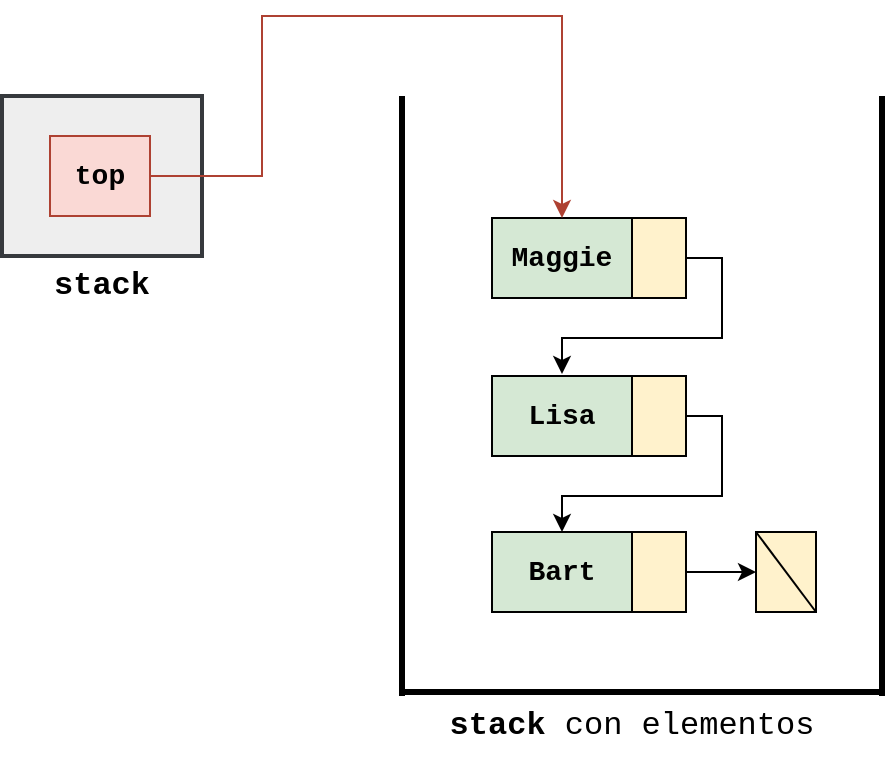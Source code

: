 <mxfile version="24.6.4" type="device">
  <diagram name="Página-1" id="jQoiph2c1nl-3ZJ2nl2n">
    <mxGraphModel dx="733" dy="443" grid="1" gridSize="10" guides="1" tooltips="1" connect="1" arrows="1" fold="1" page="1" pageScale="1" pageWidth="827" pageHeight="1169" math="0" shadow="0">
      <root>
        <mxCell id="0" />
        <mxCell id="1" parent="0" />
        <mxCell id="oW7-d2dACLORPWj2OB6U-1" value="" style="endArrow=none;html=1;rounded=0;strokeWidth=3;" edge="1" parent="1">
          <mxGeometry width="50" height="50" relative="1" as="geometry">
            <mxPoint x="360" y="500" as="sourcePoint" />
            <mxPoint x="360" y="200" as="targetPoint" />
          </mxGeometry>
        </mxCell>
        <mxCell id="oW7-d2dACLORPWj2OB6U-2" value="" style="rounded=0;whiteSpace=wrap;html=1;fillColor=#fff2cc;strokeColor=#000000;" vertex="1" parent="1">
          <mxGeometry x="537" y="418" width="30" height="40" as="geometry" />
        </mxCell>
        <mxCell id="oW7-d2dACLORPWj2OB6U-8" value="" style="endArrow=classic;html=1;rounded=0;exitX=1;exitY=0.5;exitDx=0;exitDy=0;" edge="1" parent="1" source="oW7-d2dACLORPWj2OB6U-6">
          <mxGeometry width="50" height="50" relative="1" as="geometry">
            <mxPoint x="587" y="558" as="sourcePoint" />
            <mxPoint x="537" y="438" as="targetPoint" />
          </mxGeometry>
        </mxCell>
        <mxCell id="oW7-d2dACLORPWj2OB6U-11" value="" style="endArrow=none;html=1;rounded=0;exitX=0;exitY=0;exitDx=0;exitDy=0;entryX=1;entryY=1;entryDx=0;entryDy=0;" edge="1" parent="1" source="oW7-d2dACLORPWj2OB6U-2" target="oW7-d2dACLORPWj2OB6U-2">
          <mxGeometry width="50" height="50" relative="1" as="geometry">
            <mxPoint x="540" y="540" as="sourcePoint" />
            <mxPoint x="570" y="460" as="targetPoint" />
          </mxGeometry>
        </mxCell>
        <mxCell id="oW7-d2dACLORPWj2OB6U-12" value="" style="group" vertex="1" connectable="0" parent="1">
          <mxGeometry x="405" y="418" width="97" height="40" as="geometry" />
        </mxCell>
        <mxCell id="oW7-d2dACLORPWj2OB6U-5" value="&lt;font style=&quot;font-size: 14px;&quot; face=&quot;Courier New&quot;&gt;&lt;b&gt;Bart&lt;/b&gt;&lt;/font&gt;" style="rounded=0;whiteSpace=wrap;html=1;fillColor=#d5e8d4;strokeColor=#000000;" vertex="1" parent="oW7-d2dACLORPWj2OB6U-12">
          <mxGeometry width="70" height="40" as="geometry" />
        </mxCell>
        <mxCell id="oW7-d2dACLORPWj2OB6U-6" value="" style="rounded=0;whiteSpace=wrap;html=1;fillColor=#fff2cc;strokeColor=#000000;" vertex="1" parent="oW7-d2dACLORPWj2OB6U-12">
          <mxGeometry x="70" width="27" height="40" as="geometry" />
        </mxCell>
        <mxCell id="oW7-d2dACLORPWj2OB6U-14" value="" style="endArrow=classic;html=1;rounded=0;exitX=1;exitY=0.5;exitDx=0;exitDy=0;entryX=0.5;entryY=0;entryDx=0;entryDy=0;" edge="1" parent="1" source="oW7-d2dACLORPWj2OB6U-18" target="oW7-d2dACLORPWj2OB6U-5">
          <mxGeometry width="50" height="50" relative="1" as="geometry">
            <mxPoint x="587" y="481" as="sourcePoint" />
            <mxPoint x="537" y="361" as="targetPoint" />
            <Array as="points">
              <mxPoint x="520" y="360" />
              <mxPoint x="520" y="400" />
              <mxPoint x="440" y="400" />
            </Array>
          </mxGeometry>
        </mxCell>
        <mxCell id="oW7-d2dACLORPWj2OB6U-16" value="" style="group" vertex="1" connectable="0" parent="1">
          <mxGeometry x="405" y="340" width="97" height="40" as="geometry" />
        </mxCell>
        <mxCell id="oW7-d2dACLORPWj2OB6U-17" value="&lt;font style=&quot;font-size: 14px;&quot; face=&quot;Courier New&quot;&gt;&lt;b&gt;Lisa&lt;/b&gt;&lt;/font&gt;" style="rounded=0;whiteSpace=wrap;html=1;fillColor=#d5e8d4;strokeColor=#000000;" vertex="1" parent="oW7-d2dACLORPWj2OB6U-16">
          <mxGeometry width="70" height="40" as="geometry" />
        </mxCell>
        <mxCell id="oW7-d2dACLORPWj2OB6U-18" value="" style="rounded=0;whiteSpace=wrap;html=1;fillColor=#fff2cc;strokeColor=#000000;" vertex="1" parent="oW7-d2dACLORPWj2OB6U-16">
          <mxGeometry x="70" width="27" height="40" as="geometry" />
        </mxCell>
        <mxCell id="oW7-d2dACLORPWj2OB6U-20" value="" style="endArrow=classic;html=1;rounded=0;exitX=1;exitY=0.5;exitDx=0;exitDy=0;entryX=0.5;entryY=0;entryDx=0;entryDy=0;" edge="1" parent="1" source="oW7-d2dACLORPWj2OB6U-23">
          <mxGeometry width="50" height="50" relative="1" as="geometry">
            <mxPoint x="587" y="402" as="sourcePoint" />
            <mxPoint x="440" y="339" as="targetPoint" />
            <Array as="points">
              <mxPoint x="520" y="281" />
              <mxPoint x="520" y="321" />
              <mxPoint x="440" y="321" />
            </Array>
          </mxGeometry>
        </mxCell>
        <mxCell id="oW7-d2dACLORPWj2OB6U-21" value="" style="group" vertex="1" connectable="0" parent="1">
          <mxGeometry x="405" y="261" width="97" height="40" as="geometry" />
        </mxCell>
        <mxCell id="oW7-d2dACLORPWj2OB6U-22" value="&lt;font style=&quot;font-size: 14px;&quot; face=&quot;Courier New&quot;&gt;&lt;b&gt;Maggie&lt;/b&gt;&lt;/font&gt;" style="rounded=0;whiteSpace=wrap;html=1;fillColor=#d5e8d4;strokeColor=#000000;" vertex="1" parent="oW7-d2dACLORPWj2OB6U-21">
          <mxGeometry width="70" height="40" as="geometry" />
        </mxCell>
        <mxCell id="oW7-d2dACLORPWj2OB6U-23" value="" style="rounded=0;whiteSpace=wrap;html=1;fillColor=#fff2cc;strokeColor=#000000;" vertex="1" parent="oW7-d2dACLORPWj2OB6U-21">
          <mxGeometry x="70" width="27" height="40" as="geometry" />
        </mxCell>
        <mxCell id="oW7-d2dACLORPWj2OB6U-24" value="" style="endArrow=none;html=1;rounded=0;strokeWidth=3;" edge="1" parent="1">
          <mxGeometry width="50" height="50" relative="1" as="geometry">
            <mxPoint x="600" y="500" as="sourcePoint" />
            <mxPoint x="600" y="200" as="targetPoint" />
          </mxGeometry>
        </mxCell>
        <mxCell id="oW7-d2dACLORPWj2OB6U-25" value="" style="endArrow=none;html=1;rounded=0;strokeWidth=3;" edge="1" parent="1">
          <mxGeometry width="50" height="50" relative="1" as="geometry">
            <mxPoint x="361" y="498" as="sourcePoint" />
            <mxPoint x="601" y="498" as="targetPoint" />
          </mxGeometry>
        </mxCell>
        <mxCell id="oW7-d2dACLORPWj2OB6U-27" value="" style="rounded=0;whiteSpace=wrap;html=1;fillColor=#eeeeee;strokeColor=#36393D;strokeWidth=2;" vertex="1" parent="1">
          <mxGeometry x="160" y="200" width="100" height="80" as="geometry" />
        </mxCell>
        <mxCell id="oW7-d2dACLORPWj2OB6U-28" value="&lt;font style=&quot;font-size: 14px;&quot; face=&quot;Courier New&quot;&gt;&lt;b&gt;top&lt;/b&gt;&lt;/font&gt;" style="rounded=0;whiteSpace=wrap;html=1;fillColor=#fad9d5;strokeColor=#ae4132;" vertex="1" parent="1">
          <mxGeometry x="184" y="220" width="50" height="40" as="geometry" />
        </mxCell>
        <mxCell id="oW7-d2dACLORPWj2OB6U-29" value="" style="endArrow=classic;html=1;rounded=0;exitX=1;exitY=0.5;exitDx=0;exitDy=0;strokeColor=#AE4132;entryX=0.5;entryY=0;entryDx=0;entryDy=0;" edge="1" parent="1" source="oW7-d2dACLORPWj2OB6U-28" target="oW7-d2dACLORPWj2OB6U-22">
          <mxGeometry width="50" height="50" relative="1" as="geometry">
            <mxPoint x="380" y="360" as="sourcePoint" />
            <mxPoint x="290" y="240" as="targetPoint" />
            <Array as="points">
              <mxPoint x="290" y="240" />
              <mxPoint x="290" y="160" />
              <mxPoint x="440" y="160" />
            </Array>
          </mxGeometry>
        </mxCell>
        <mxCell id="oW7-d2dACLORPWj2OB6U-30" value="&lt;font style=&quot;font-size: 16px;&quot; face=&quot;Courier New&quot;&gt;&lt;b&gt;stack&lt;/b&gt;&lt;/font&gt;" style="text;html=1;align=center;verticalAlign=middle;whiteSpace=wrap;rounded=0;" vertex="1" parent="1">
          <mxGeometry x="180" y="280" width="60" height="30" as="geometry" />
        </mxCell>
        <mxCell id="oW7-d2dACLORPWj2OB6U-31" value="&lt;font style=&quot;font-size: 16px;&quot; face=&quot;Courier New&quot;&gt;&lt;b&gt;stack &lt;/b&gt;con elementos&lt;/font&gt;" style="text;html=1;align=center;verticalAlign=middle;whiteSpace=wrap;rounded=0;" vertex="1" parent="1">
          <mxGeometry x="370" y="500" width="210" height="30" as="geometry" />
        </mxCell>
      </root>
    </mxGraphModel>
  </diagram>
</mxfile>
